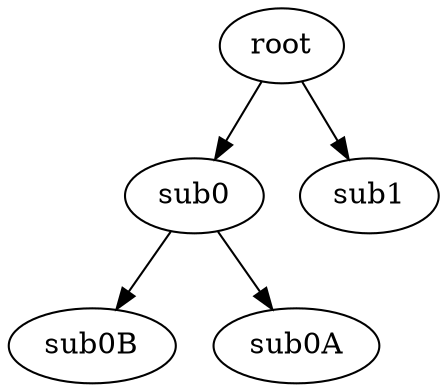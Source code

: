 digraph tree {
    "root";
    "sub0";
    "sub0B";
    "sub0A";
    "root" -> "sub0";
    "root" -> "sub1";
    "sub0" -> "sub0B";
    "sub0" -> "sub0A";
}
